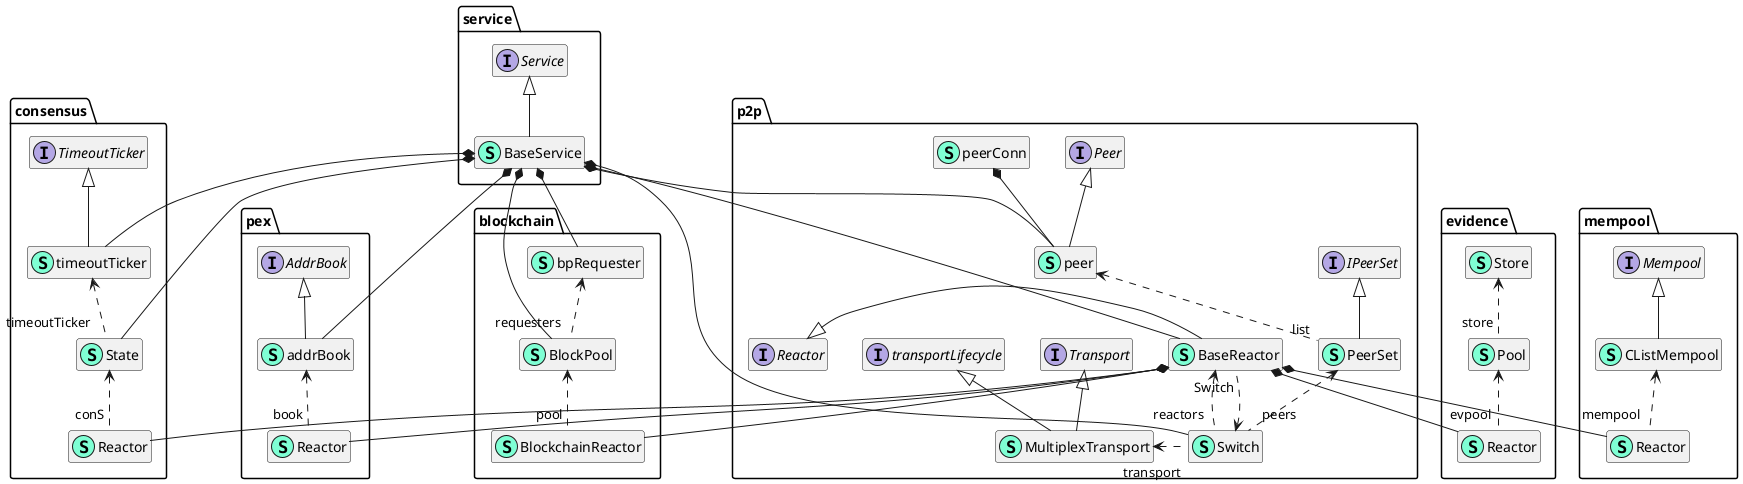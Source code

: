@startuml

namespace evidence {
    class Pool << (S,Aquamarine) >> {
        - logger log.Logger
        - store *Store
        - evidenceList *clist.CList
        - stateDB tm-db.DB
        - mtx sync.Mutex
        - state state.State

        - removeEvidence(height int64, ....) 

        + EvidenceFront() *clist.CElement
        + EvidenceWaitChan() <font color=blue>chan</font> <font color=blue>struct</font>{}
        + SetLogger(l log.Logger) 
        + PriorityEvidence() []types.Evidence
        + PendingEvidence(maxNum int64) []types.Evidence
        + State() state.State
        + Update(block *types.Block, state state.State) 
        + AddEvidence(evidence types.Evidence) error
        + MarkEvidenceAsCommitted(height int64, ....) 
        + IsCommitted(evidence types.Evidence) bool

    }
    class Reactor << (S,Aquamarine) >> {
        - evpool *Pool
        - eventBus *types.EventBus

        - broadcastEvidenceRoutine(peer p2p.Peer) 
        - checkSendEvidenceMessage(peer p2p.Peer, ev types.Evidence) (Message, bool)

        + SetLogger(l log.Logger) 
        + GetChannels() []*p2p.ChannelDescriptor
        + AddPeer(peer p2p.Peer) 
        + Receive(chID byte, src p2p.Peer, msgBytes []byte) 
        + SetEventBus(b *types.EventBus) 

    }
    class Store << (S,Aquamarine) >> {
        - db tm-db.DB

        - listEvidence(prefixKey string, maxNum int64) []types.Evidence
        - getInfo(evidence types.Evidence) Info

        + PriorityEvidence() []types.Evidence
        + PendingEvidence(maxNum int64) []types.Evidence
        + GetInfo(height int64, hash []byte) Info
        + AddNewEvidence(evidence types.Evidence, priority int64) bool
        + MarkEvidenceAsBroadcasted(evidence types.Evidence) 
        + MarkEvidenceAsCommitted(evidence types.Evidence) 

    }
}
"p2p.BaseReactor" *-down- "evidence.Reactor"
"evidence.Pool" <.. "evpool" "evidence.Reactor"
"evidence.Store" <.. "store" "evidence.Pool"

namespace mempool {
    class CListMempool << (S,Aquamarine) >> {
        - height int64
        - txsBytes int64
        - rechecking int32
        - notifiedTxsAvailable bool
        - txsAvailable <font color=blue>chan</font> <font color=blue>struct</font>{}
        - config *config.MempoolConfig
        - proxyMtx sync.Mutex
        - proxyAppConn proxy.AppConnMempool
        - txs *clist.CList
        - preCheck PreCheckFunc
        - postCheck PostCheckFunc
        - recheckCursor *clist.CElement
        - recheckEnd *clist.CElement
        - txsMap sync.Map
        - cache txCache
        - wal *autofile.AutoFile
        - logger log.Logger
        - metrics *Metrics

        - globalCb(req *types.Request, res *types.Response) 
        - reqResCb(tx []byte, peerID uint16, ....) <font color=blue>func</font>(*types.Response) 
        - addTx(memTx *mempoolTx) 
        - removeTx(tx types.Tx, elem *clist.CElement, removeFromCache bool) 
        - resCbFirstTime(tx []byte, peerID uint16, peerP2PID p2p.ID, res *types.Response) 
        - resCbRecheck(req *types.Request, res *types.Response) 
        - notifyTxsAvailable() 
        - recheckTxs() 

        + EnableTxsAvailable() 
        + SetLogger(l log.Logger) 
        + InitWAL() 
        + CloseWAL() 
        + Lock() 
        + Unlock() 
        + Size() int
        + TxsBytes() int64
        + FlushAppConn() error
        + Flush() 
        + TxsFront() *clist.CElement
        + TxsWaitChan() <font color=blue>chan</font> <font color=blue>struct</font>{}
        + CheckTx(tx types.Tx, cb <font color=blue>func</font>(*types.Response) , txInfo TxInfo) error
        + TxsAvailable() <font color=blue>chan</font> <font color=blue>struct</font>{}
        + ReapMaxBytesMaxGas(maxBytes int64, maxGas int64) types.Txs
        + ReapMaxTxs(max int) types.Txs
        + Update(height int64, ....) error

    }
    interface Mempool  {
        + CheckTx(tx types.Tx, callback <font color=blue>func</font>(*types.Response) , txInfo TxInfo) error
        + ReapMaxBytesMaxGas(maxBytes int64, maxGas int64) types.Txs
        + ReapMaxTxs(max int) types.Txs
        + Lock() 
        + Unlock() 
        + Update(blockHeight int64, ....) error
        + FlushAppConn() error
        + Flush() 
        + TxsAvailable() <font color=blue>chan</font> <font color=blue>struct</font>{}
        + EnableTxsAvailable() 
        + Size() int
        + TxsBytes() int64
        + InitWAL() 
        + CloseWAL() 

    }
    class Reactor << (S,Aquamarine) >> {
        - config *config.MempoolConfig
        - mempool *CListMempool
        - ids *mempoolIDs

        - broadcastTxRoutine(peer p2p.Peer) 
        - decodeMsg(bz []byte) (Message, error)

        + InitPeer(peer p2p.Peer) p2p.Peer
        + SetLogger(l log.Logger) 
        + OnStart() error
        + GetChannels() []*p2p.ChannelDescriptor
        + AddPeer(peer p2p.Peer) 
        + RemovePeer(peer p2p.Peer, reason <font color=blue>interface</font>{}) 
        + Receive(chID byte, src p2p.Peer, msgBytes []byte) 

    }
}
"p2p.BaseReactor" *-down- "mempool.Reactor"

"mempool.Mempool" <|-- "mempool.CListMempool"

"mempool.CListMempool" <.. "mempool" "mempool.Reactor"

namespace consensus {
    class Reactor << (S,Aquamarine) >> {
        - conS *State
        - mtx sync.RWMutex
        - fastSync bool
        - eventBus *types.EventBus
        - metrics *Metrics

        - subscribeToBroadcastEvents() 
        - unsubscribeFromBroadcastEvents() 
        - broadcastNewRoundStepMessage(rs *types.RoundState) 
        - broadcastNewValidBlockMessage(rs *types.RoundState) 
        - broadcastHasVoteMessage(vote *types.Vote) 
        - sendNewRoundStepMessage(peer p2p.Peer) 
        - gossipDataRoutine(peer p2p.Peer, ps *PeerState) 
        - gossipDataForCatchup(logger log.Logger, rs *types.RoundState, prs *types.PeerRoundState, ps *PeerState, peer p2p.Peer) 
        - gossipVotesRoutine(peer p2p.Peer, ps *PeerState) 
        - gossipVotesForHeight(logger log.Logger, rs *types.RoundState, prs *types.PeerRoundState, ps *PeerState) bool
        - queryMaj23Routine(peer p2p.Peer, ps *PeerState) 
        - peerStatsRoutine() 
        - updateFastSyncingMetric() 

        + OnStart() error
        + OnStop() 
        + SwitchToConsensus(state state.State, blocksSynced uint64) 
        + GetChannels() []*p2p.ChannelDescriptor
        + InitPeer(peer p2p.Peer) p2p.Peer
        + AddPeer(peer p2p.Peer) 
        + RemovePeer(peer p2p.Peer, reason <font color=blue>interface</font>{}) 
        + Receive(chID byte, src p2p.Peer, msgBytes []byte) 
        + SetEventBus(b *types.EventBus) 
        + FastSync() bool
        + String() string
        + StringIndented(indent string) string

    }
    class State << (S,Aquamarine) >> {
        - config *config.ConsensusConfig
        - privValidator types.PrivValidator
        - blockStore state.BlockStore
        - blockExec *state.BlockExecutor
        - txNotifier txNotifier
        - evpool evidencePool
        - mtx sync.RWMutex
        - state state.State
        - peerMsgQueue <font color=blue>chan</font> msgInfo
        - internalMsgQueue <font color=blue>chan</font> msgInfo
        - timeoutTicker TimeoutTicker
        - statsMsgQueue <font color=blue>chan</font> msgInfo
        - eventBus *types.EventBus
        - wal WAL
        - replayMode bool
        - doWALCatchup bool
        - nSteps int
        - decideProposal <font color=blue>func</font>(int64, int) 
        - doPrevote <font color=blue>func</font>(int64, int) 
        - setProposal <font color=blue>func</font>(*types.Proposal) error
        - done <font color=blue>chan</font> <font color=blue>struct</font>{}
        - evsw events.EventSwitch
        - metrics *Metrics

        - readReplayMessage(msg *TimedWALMessage, newStepSub types.Subscription) error
        - catchupReplay(csHeight int64) error
        - startForReplay() 
        - startRoutines(maxSteps int) 
        - updateHeight(height int64) 
        - updateRoundStep(round int, step types.RoundStepType) 
        - scheduleRound0(rs *types.RoundState) 
        - scheduleTimeout(duration time.Duration, height int64, round int, step types.RoundStepType) 
        - sendInternalMessage(mi msgInfo) 
        - reconstructLastCommit(state state.State) 
        - updateToState(state state.State) 
        - newStep() 
        - receiveRoutine(maxSteps int) 
        - handleMsg(mi msgInfo) 
        - handleTimeout(ti timeoutInfo, rs types.RoundState) 
        - handleTxsAvailable() 
        - enterNewRound(height int64, round int) 
        - needProofBlock(height int64) bool
        - enterPropose(height int64, round int) 
        - isProposer(address []byte) bool
        - defaultDecideProposal(height int64, round int) 
        - isProposalComplete() bool
        - createProposalBlock() (*types.Block, *types.PartSet)
        - enterPrevote(height int64, round int) 
        - defaultDoPrevote(height int64, round int) 
        - enterPrevoteWait(height int64, round int) 
        - enterPrecommit(height int64, round int) 
        - enterPrecommitWait(height int64, round int) 
        - enterCommit(height int64, commitRound int) 
        - tryFinalizeCommit(height int64) 
        - finalizeCommit(height int64) 
        - recordMetrics(height int64, block *types.Block) 
        - defaultSetProposal(proposal *types.Proposal) error
        - addProposalBlockPart(msg *BlockPartMessage, peerID p2p.ID) (bool, error)
        - tryAddVote(vote *types.Vote, peerID p2p.ID) (bool, error)
        - addVote(vote *types.Vote, peerID p2p.ID) (bool, error)
        - signVote(msgType types.SignedMsgType, hash []byte, header types.PartSetHeader) (*types.Vote, error)
        - voteTime() time.Time
        - signAddVote(msgType types.SignedMsgType, hash []byte, header types.PartSetHeader) *types.Vote

        + ReplayFile(file string, console bool) error
        + SetLogger(l log.Logger) 
        + SetEventBus(b *types.EventBus) 
        + String() string
        + GetState() state.State
        + GetLastHeight() int64
        + GetRoundState() *types.RoundState
        + GetRoundStateJSON() ([]byte, error)
        + GetRoundStateSimpleJSON() ([]byte, error)
        + GetValidators() (int64, []*types.Validator)
        + SetPrivValidator(priv types.PrivValidator) 
        + SetTimeoutTicker(timeoutTicker TimeoutTicker) 
        + LoadCommit(height int64) *types.Commit
        + OnStart() error
        + OnStop() 
        + Wait() 
        + OpenWAL(walFile string) (WAL, error)
        + AddVote(vote *types.Vote, peerID p2p.ID) (bool, error)
        + SetProposal(proposal *types.Proposal, peerID p2p.ID) error
        + AddProposalBlockPart(height int64, round int, part *types.Part, peerID p2p.ID) error
        + SetProposalAndBlock(proposal *types.Proposal, block *types.Block, parts *types.PartSet, peerID p2p.ID) error

    }
    interface TimeoutTicker  {
        + Start() error
        + Stop() error
        + Chan() <font color=blue>chan</font> timeoutInfo
        + ScheduleTimeout(ti timeoutInfo) 
        + SetLogger( log.Logger) 

    }
    class timeoutTicker << (S,Aquamarine) >> {
        - timer *time.Timer
        - tickChan <font color=blue>chan</font> timeoutInfo
        - tockChan <font color=blue>chan</font> timeoutInfo

        - stopTimer() 
        - timeoutRoutine() 

        + OnStart() error
        + OnStop() 
        + Chan() <font color=blue>chan</font> timeoutInfo
        + ScheduleTimeout(ti timeoutInfo) 

    }
}
"p2p.BaseReactor" *-- "consensus.Reactor"
"service.BaseService" *-- "consensus.State"
"service.BaseService" *-- "consensus.timeoutTicker"

"consensus.TimeoutTicker" <|-- "consensus.timeoutTicker"

"consensus.State" <.. "conS" "consensus.Reactor"
"consensus.timeoutTicker" <.. "timeoutTicker" "consensus.State"

namespace p2p {
    class BaseReactor << (S,Aquamarine) >> {
        + Switch *Switch

        + SetSwitch(sw *Switch)
        + GetChannels() []*conn.ChannelDescriptor
        + AddPeer(peer Peer)
        + RemovePeer(peer Peer, reason <font color=blue>interface</font>{})
        + Receive(chID byte, peer Peer, msgBytes []byte)
        + InitPeer(peer Peer) Peer

    }
    interface IPeerSet  {
        + Has(key ID) bool
        + HasIP(ip net.IP) bool
        + Get(key ID) Peer
        + List() []Peer
        + Size() int

    }
    class MultiplexTransport << (S,Aquamarine) >> {
        - netAddr NetAddress
        - listener net.Listener
        - maxIncomingConnections int
        - acceptc <font color=blue>chan</font> accept
        - closec <font color=blue>chan</font> <font color=blue>struct</font>{}
        - conns ConnSet
        - connFilters []ConnFilterFunc
        - dialTimeout time.Duration
        - filterTimeout time.Duration
        - handshakeTimeout time.Duration
        - nodeInfo NodeInfo
        - nodeKey NodeKey
        - resolver IPResolver
        - mConfig conn.MConnConfig

        - acceptPeers()
        - cleanup(c net.Conn) error
        - filterConn(c net.Conn) error
        - upgrade(c net.Conn, dialedAddr *NetAddress) (....)
        - wrapPeer(c net.Conn, ni NodeInfo, ....) Peer

        + NetAddress() NetAddress
        + Accept(cfg peerConfig) (Peer, error)
        + Dial(addr NetAddress, cfg peerConfig) (Peer, error)
        + Close() error
        + Listen(addr NetAddress) error
        + Cleanup(p Peer)

    }
    interface Peer  {
        + FlushStop()
        + ID() ID
        + RemoteIP() net.IP
        + RemoteAddr() net.Addr
        + IsOutbound() bool
        + IsPersistent() bool
        + CloseConn() error
        + NodeInfo() NodeInfo
        + Status() conn.ConnectionStatus
        + SocketAddr() *NetAddress
        + Send( byte,  []byte) bool
        + TrySend( byte,  []byte) bool
        + Set( string,  <font color=blue>interface</font>{})
        + Get( string) <font color=blue>interface</font>{}

    }
    class PeerSet << (S,Aquamarine) >> {
        - mtx sync.Mutex
        - lookup <font color=blue>map</font>[ID]*peerSetItem
        - list []Peer

        - hasIP(peerIP net.IP) bool

        + Add(peer Peer) error
        + Has(peerKey ID) bool
        + HasIP(peerIP net.IP) bool
        + Get(peerKey ID) Peer
        + Remove(peer Peer) bool
        + Size() int
        + List() []Peer

    }
    interface Reactor  {
        + SetSwitch( *Switch)
        + GetChannels() []*conn.ChannelDescriptor
        + InitPeer(peer Peer) Peer
        + AddPeer(peer Peer)
        + RemovePeer(peer Peer, reason <font color=blue>interface</font>{})
        + Receive(chID byte, peer Peer, msgBytes []byte)

    }
    class Switch << (S,Aquamarine) >> {
        - config *config.P2PConfig
        - reactors <font color=blue>map</font>[string]Reactor
        - chDescs []*conn.ChannelDescriptor
        - reactorsByCh <font color=blue>map</font>[byte]Reactor
        - peers *PeerSet
        - dialing *cmap.CMap
        - reconnecting *cmap.CMap
        - nodeInfo NodeInfo
        - nodeKey *NodeKey
        - addrBook AddrBook
        - persistentPeersAddrs []*NetAddress
        - unconditionalPeerIDs <font color=blue>map</font>[ID]<font color=blue>struct</font>{}
        - transport Transport
        - filterTimeout time.Duration
        - peerFilters []PeerFilterFunc
        - rng *rand.Rand
        - metrics *Metrics

        - stopAndRemovePeer(peer Peer, reason <font color=blue>interface</font>{})
        - reconnectToPeer(addr *NetAddress)
        - dialPeersAsync(netAddrs []*NetAddress)
        - randomSleep(interval time.Duration)
        - acceptRoutine()
        - addOutboundPeerWithConfig(addr *NetAddress, cfg *config.P2PConfig) error
        - filterPeer(p Peer) error
        - addPeer(p Peer) error
        - addPeerWithConnection(conn net.Conn) error

        + NetAddress() *NetAddress
        + AddReactor(name string, reactor Reactor) Reactor
        + RemoveReactor(name string, reactor Reactor)
        + Reactors() <font color=blue>map</font>[string]Reactor
        + Reactor(name string) Reactor
        + SetNodeInfo(nodeInfo NodeInfo)
        + NodeInfo() NodeInfo
        + SetNodeKey(nodeKey *NodeKey)
        + OnStart() error
        + OnStop()
        + Broadcast(chID byte, msgBytes []byte) <font color=blue>chan</font> bool
        + NumPeers() int
        + IsPeerUnconditional(id ID) bool
        + MaxNumOutboundPeers() int
        + Peers() IPeerSet
        + StopPeerForError(peer Peer, reason <font color=blue>interface</font>{})
        + StopPeerGracefully(peer Peer)
        + SetAddrBook(addrBook AddrBook)
        + MarkPeerAsGood(peer Peer)
        + DialPeersAsync(peers []string) error
        + DialPeerWithAddress(addr *NetAddress) error
        + IsDialingOrExistingAddress(addr *NetAddress) bool
        + AddPersistentPeers(addrs []string) error
        + AddUnconditionalPeerIDs(ids []string) error
        + IsPeerPersistent(na *NetAddress) bool

    }
    interface Transport  {
        + NetAddress() NetAddress
        + Accept( peerConfig) (Peer, error)
        + Dial( NetAddress,  peerConfig) (Peer, error)
        + Cleanup( Peer)

    }
    class peer << (S,Aquamarine) >> {
        - mconn *conn.MConnection
        - nodeInfo NodeInfo
        - channels []byte
        - metrics *Metrics
        - metricsTicker *time.Ticker

        + Data *cmap.CMap

        - hasChannel(chID byte) bool
        - metricsReporter()

        + String() string
        + SetLogger(l log.Logger)
        + OnStart() error
        + FlushStop()
        + OnStop()
        + ID() ID
        + IsOutbound() bool
        + IsPersistent() bool
        + NodeInfo() NodeInfo
        + SocketAddr() *NetAddress
        + Status() conn.ConnectionStatus
        + Send(chID byte, msgBytes []byte) bool
        + TrySend(chID byte, msgBytes []byte) bool
        + Get(key string) <font color=blue>interface</font>{}
        + Set(key string, data <font color=blue>interface</font>{})
        + CloseConn() error
        + RemoteAddr() net.Addr
        + CanSend(chID byte) bool

    }
    class peerConn << (S,Aquamarine) >> {
        - outbound bool
        - persistent bool
        - conn net.Conn
        - socketAddr *NetAddress
        - ip net.IP

        + ID() ID
        + RemoteIP() net.IP
        + CloseConn()

    }
    interface transportLifecycle  {
        + Close() error
        + Listen( NetAddress) error

    }
}

namespace pex {
    interface AddrBook  {
        + AddOurAddress( *p2p.NetAddress) 
        + OurAddress( *p2p.NetAddress) bool
        + AddPrivateIDs( []string) 
        + AddAddress(addr *p2p.NetAddress, src *p2p.NetAddress) error
        + RemoveAddress( *p2p.NetAddress) 
        + HasAddress( *p2p.NetAddress) bool
        + NeedMoreAddrs() bool
        + Empty() bool
        + PickAddress(biasTowardsNewAddrs int) *p2p.NetAddress
        + MarkGood( p2p.ID) 
        + MarkAttempt( *p2p.NetAddress) 
        + MarkBad( *p2p.NetAddress) 
        + IsGood( *p2p.NetAddress) bool
        + GetSelection() []*p2p.NetAddress
        + GetSelectionWithBias(biasTowardsNewAddrs int) []*p2p.NetAddress
        + Size() int
        + Save() 

    }
    class Reactor << (S,Aquamarine) >> {
        - book AddrBook
        - config *ReactorConfig
        - ensurePeersPeriod time.Duration
        - requestsSent *cmap.CMap
        - lastReceivedRequests *cmap.CMap
        - seedAddrs []*p2p.NetAddress
        - attemptsToDial sync.Map
        - crawlPeerInfos <font color=blue>map</font>[p2p.ID]crawlPeerInfo

        - minReceiveRequestInterval() time.Duration
        - logErrAddrBook(err error) 
        - receiveRequest(src Peer) error
        - ensurePeersRoutine() 
        - ensurePeers() 
        - dialAttemptsInfo(addr *p2p.NetAddress) (int, time.Time)
        - dialPeer(addr *p2p.NetAddress) error
        - maxBackoffDurationForPeer(addr *p2p.NetAddress, planned time.Duration) time.Duration
        - checkSeeds() (int, []*p2p.NetAddress, error)
        - dialSeeds() 
        - crawlPeersRoutine() 
        - nodeHasSomePeersOrDialingAny() bool
        - crawlPeers(addrs []*p2p.NetAddress) 
        - cleanupCrawlPeerInfos() 
        - attemptDisconnects() 

        + OnStart() error
        + OnStop() 
        + GetChannels() []*conn.ChannelDescriptor
        + AddPeer(p Peer) 
        + RemovePeer(p Peer, reason <font color=blue>interface</font>{}) 
        + Receive(chID byte, src Peer, msgBytes []byte) 
        + RequestAddrs(p Peer) 
        + ReceiveAddrs(addrs []*p2p.NetAddress, src Peer) error
        + SendAddrs(p Peer, netAddrs []*p2p.NetAddress) 
        + SetEnsurePeersPeriod(d time.Duration) 
        + AttemptsToDial(addr *p2p.NetAddress) int

    }
    class addrBook << (S,Aquamarine) >> {
        - mtx sync.Mutex
        - rand *rand.Rand
        - ourAddrs <font color=blue>map</font>[string]<font color=blue>struct</font>{}
        - privateIDs <font color=blue>map</font>[p2p.ID]<font color=blue>struct</font>{}
        - addrLookup <font color=blue>map</font>[p2p.ID]*knownAddress
        - bucketsOld []<font color=blue>map</font>[string]*knownAddress
        - bucketsNew []<font color=blue>map</font>[string]*knownAddress
        - nOld int
        - nNew int
        - filePath string
        - key string
        - routabilityStrict bool
        - wg sync.WaitGroup

        - init() 
        - size() int
        - saveRoutine() 
        - getBucket(bucketType byte, bucketIdx int) <font color=blue>map</font>[string]*knownAddress
        - addToNewBucket(ka *knownAddress, bucketIdx int) 
        - addToOldBucket(ka *knownAddress, bucketIdx int) bool
        - removeFromBucket(ka *knownAddress, bucketType byte, bucketIdx int) 
        - removeFromAllBuckets(ka *knownAddress) 
        - pickOldest(bucketType byte, bucketIdx int) *knownAddress
        - addAddress(addr *p2p.NetAddress, src *p2p.NetAddress) error
        - randomPickAddresses(bucketType byte, num int) []*p2p.NetAddress
        - expireNew(bucketIdx int) 
        - moveToOld(ka *knownAddress) 
        - calcNewBucket(addr *p2p.NetAddress, src *p2p.NetAddress) int
        - calcOldBucket(addr *p2p.NetAddress) int
        - groupKey(na *p2p.NetAddress) string
        - saveToFile(filePath string) 
        - loadFromFile(filePath string) bool

        + OnStart() error
        + OnStop() 
        + Wait() 
        + FilePath() string
        + AddOurAddress(addr *p2p.NetAddress) 
        + OurAddress(addr *p2p.NetAddress) bool
        + AddPrivateIDs(ids []string) 
        + AddAddress(addr *p2p.NetAddress, src *p2p.NetAddress) error
        + RemoveAddress(addr *p2p.NetAddress) 
        + IsGood(addr *p2p.NetAddress) bool
        + HasAddress(addr *p2p.NetAddress) bool
        + NeedMoreAddrs() bool
        + Empty() bool
        + PickAddress(biasTowardsNewAddrs int) *p2p.NetAddress
        + MarkGood(id p2p.ID) 
        + MarkAttempt(addr *p2p.NetAddress) 
        + MarkBad(addr *p2p.NetAddress) 
        + GetSelection() []*p2p.NetAddress
        + GetSelectionWithBias(biasTowardsNewAddrs int) []*p2p.NetAddress
        + Size() int
        + Save() 

    }
}


"p2p.BaseReactor" *-- "pex.Reactor"
"service.BaseService" *-- "pex.addrBook"

"pex.AddrBook" <|-- "pex.addrBook"
"pex.addrBook" <.. "book" "pex.Reactor"

namespace service {
    class BaseService << (S,Aquamarine) >> {
        - name string
        - started uint32
        - stopped uint32
        - quit <font color=blue>chan</font> <font color=blue>struct</font>{}
        - impl Service

        + Logger log.Logger

        + SetLogger(l log.Logger)
        + Start() error
        + OnStart() error
        + Stop() error
        + OnStop()
        + Reset() error
        + OnReset() error
        + IsRunning() bool
        + Wait()
        + String() string
        + Quit() <font color=blue>chan</font> <font color=blue>struct</font>{}

    }
    interface Service  {
        + Start() error
        + OnStart() error
        + Stop() error
        + OnStop()
        + Reset() error
        + OnReset() error
        + IsRunning() bool
        + Quit() <font color=blue>chan</font> <font color=blue>struct</font>{}
        + String() string
        + SetLogger( log.Logger)

    }
}

"service.Service" <|-- "service.BaseService"
"service.BaseService" *-- "p2p.BaseReactor"
"p2p.Reactor" <|- "p2p.BaseReactor"

"p2p.peerConn" *-- "p2p.peer"
"service.BaseService" *-- "p2p.peer"


"p2p.Transport" <|-- "p2p.MultiplexTransport"
"p2p.transportLifecycle" <|-- "p2p.MultiplexTransport"
"p2p.IPeerSet" <|-- "p2p.PeerSet"

"p2p.Peer" <|-- "p2p.peer"

"service.BaseService" *-- "p2p.Switch"
"p2p.BaseReactor" <.down. "reactors" "p2p.Switch"
"p2p.PeerSet" <.. "peers" "p2p.Switch"
"p2p.MultiplexTransport" <. "transport" "p2p.Switch"

 "p2p.Switch" <.. "Switch" "p2p.BaseReactor"

"p2p.peer" <.. "list" "p2p.PeerSet"

namespace blockchain {
    class BlockPool << (S,Aquamarine) >> {
        - startTime time.Time
        - mtx sync.Mutex
        - requesters <font color=blue>map</font>[int64]*bpRequester
        - height int64
        - peers <font color=blue>map</font>[p2p.ID]*bpPeer
        - maxPeerHeight int64
        - numPending int32
        - requestsCh <font color=blue>chan</font> BlockRequest
        - errorsCh <font color=blue>chan</font> peerError

        - makeRequestersRoutine()
        - removeTimedoutPeers()
        - removePeer(peerID p2p.ID)
        - updateMaxPeerHeight()
        - pickIncrAvailablePeer(minHeight int64) *bpPeer
        - makeNextRequester()
        - requestersLen() int64
        - sendRequest(height int64, peerID p2p.ID)
        - sendError(err error, peerID p2p.ID)
        - debug() string

        + OnStart() error
        + GetStatus() (int64, int32, int)
        + IsCaughtUp() bool
        + PeekTwoBlocks() (*types.Block, *types.Block)
        + PopRequest()
        + RedoRequest(height int64) p2p.ID
        + AddBlock(peerID p2p.ID, block *types.Block, blockSize int)
        + MaxPeerHeight() int64
        + SetPeerHeight(peerID p2p.ID, height int64)
        + RemovePeer(peerID p2p.ID)

    }
    class BlockchainReactor << (S,Aquamarine) >> {
        - initialState state.State
        - blockExec *state.BlockExecutor
        - store *store.BlockStore
        - pool *BlockPool
        - fastSync bool
        - requestsCh <font color=blue>chan</font> BlockRequest
        - errorsCh <font color=blue>chan</font> peerError

        - respondToPeer(msg *bcBlockRequestMessage, src p2p.Peer) bool
        - poolRoutine()

        + SetLogger(l log.Logger)
        + OnStart() error
        + OnStop()
        + GetChannels() []*p2p.ChannelDescriptor
        + AddPeer(peer p2p.Peer)
        + RemovePeer(peer p2p.Peer, reason <font color=blue>interface</font>{})
        + Receive(chID byte, src p2p.Peer, msgBytes []byte)
        + BroadcastStatusRequest() error

    }
        class bpRequester << (S,Aquamarine) >> {
        - pool *BlockPool
        - height int64
        - gotBlockCh <font color=blue>chan</font> <font color=blue>struct</font>{}
        - redoCh <font color=blue>chan</font> p2p.ID
        - mtx sync.Mutex
        - peerID p2p.ID
        - block *types.Block

        - setBlock(block *types.Block, peerID p2p.ID) bool
        - getBlock() *types.Block
        - getPeerID() p2p.ID
        - reset()
        - redo(peerID p2p.ID)
        - requestRoutine()

        + OnStart() error

    }
}
"service.BaseService" *-- "blockchain.BlockPool"
"p2p.BaseReactor" *-- "blockchain.BlockchainReactor"
"service.BaseService" *-- "blockchain.bpRequester"

"blockchain.BlockPool" <..  "pool" "blockchain.BlockchainReactor"
"blockchain.bpRequester" <.. "requesters" "blockchain.BlockPool"


hide methods
hide members
@enduml

